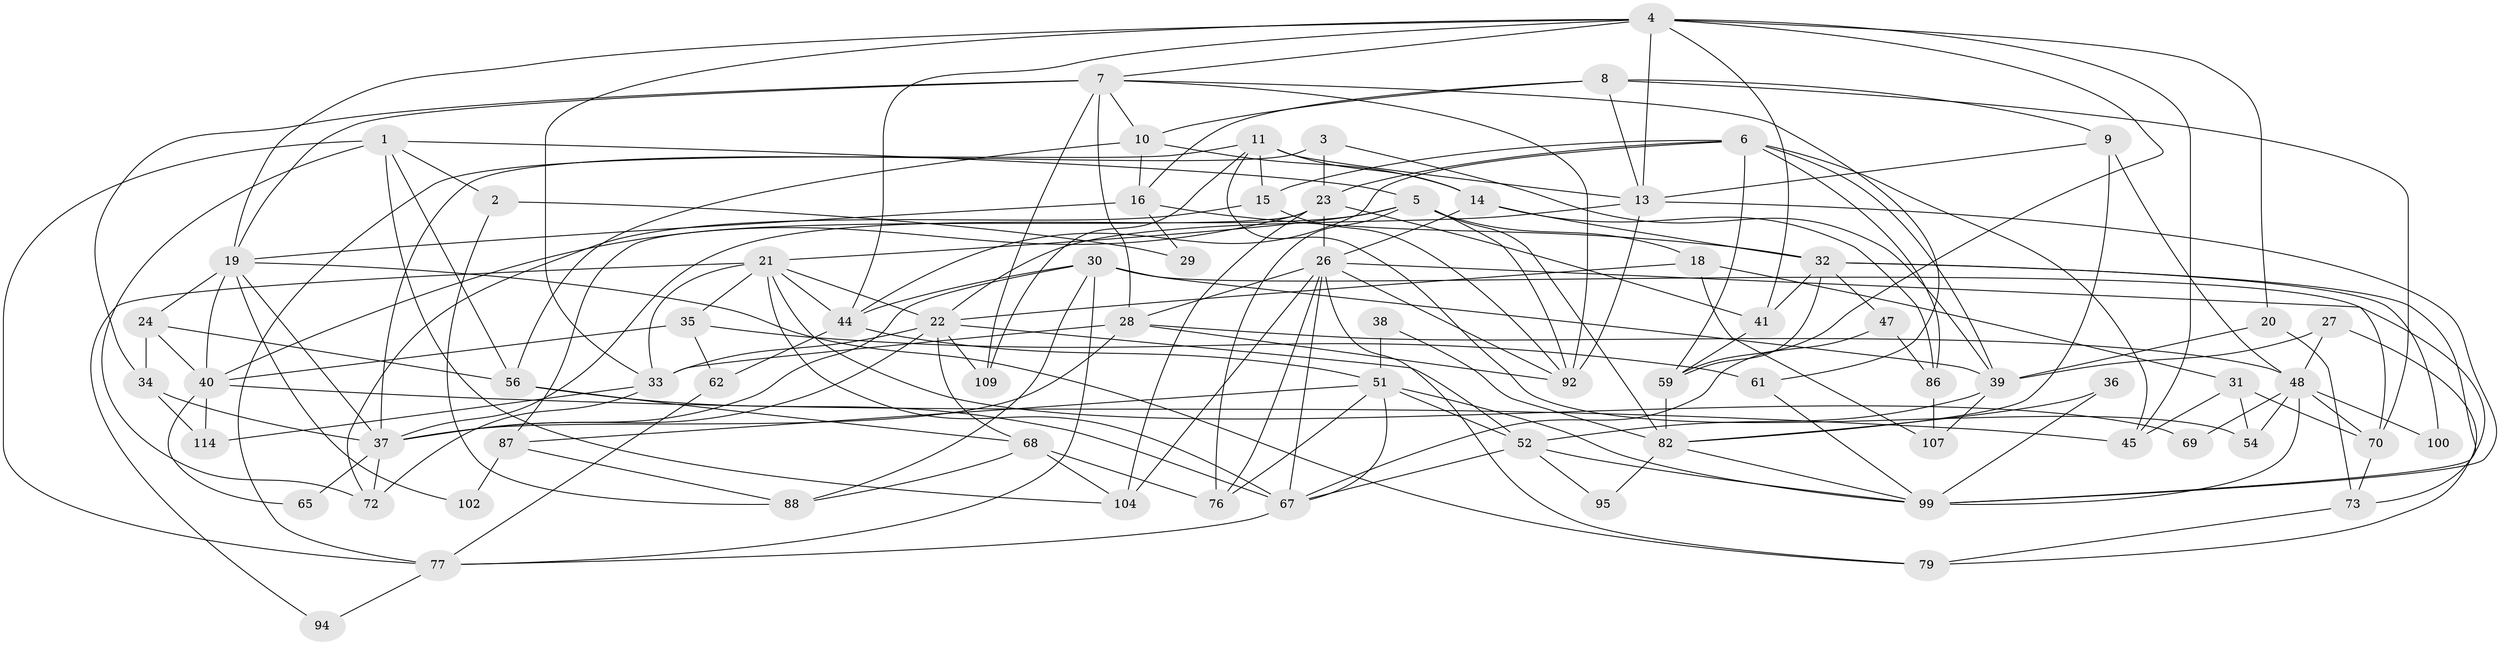// Generated by graph-tools (version 1.1) at 2025/52/02/27/25 19:52:09]
// undirected, 73 vertices, 179 edges
graph export_dot {
graph [start="1"]
  node [color=gray90,style=filled];
  1 [super="+108"];
  2;
  3 [super="+17"];
  4 [super="+83"];
  5 [super="+111"];
  6 [super="+12"];
  7 [super="+64"];
  8 [super="+25"];
  9;
  10 [super="+115"];
  11 [super="+75"];
  13 [super="+105"];
  14 [super="+42"];
  15;
  16 [super="+58"];
  18;
  19 [super="+90"];
  20 [super="+66"];
  21 [super="+113"];
  22 [super="+85"];
  23 [super="+46"];
  24;
  26 [super="+63"];
  27;
  28 [super="+43"];
  29;
  30 [super="+53"];
  31 [super="+57"];
  32 [super="+98"];
  33 [super="+80"];
  34;
  35 [super="+60"];
  36;
  37 [super="+97"];
  38;
  39 [super="+78"];
  40 [super="+112"];
  41;
  44;
  45 [super="+49"];
  47 [super="+89"];
  48 [super="+50"];
  51 [super="+74"];
  52 [super="+55"];
  54;
  56 [super="+71"];
  59 [super="+93"];
  61;
  62;
  65;
  67 [super="+91"];
  68 [super="+84"];
  69;
  70 [super="+81"];
  72;
  73;
  76 [super="+101"];
  77 [super="+96"];
  79;
  82 [super="+103"];
  86;
  87;
  88;
  92 [super="+110"];
  94;
  95;
  99 [super="+106"];
  100;
  102;
  104;
  107;
  109;
  114;
  1 -- 104;
  1 -- 2;
  1 -- 56;
  1 -- 77;
  1 -- 72;
  1 -- 5;
  2 -- 88;
  2 -- 29;
  3 -- 37 [weight=2];
  3 -- 23;
  3 -- 39;
  4 -- 44;
  4 -- 59;
  4 -- 7;
  4 -- 20;
  4 -- 41;
  4 -- 33;
  4 -- 13 [weight=2];
  4 -- 45;
  4 -- 19;
  5 -- 18;
  5 -- 92;
  5 -- 21;
  5 -- 76;
  5 -- 82;
  5 -- 37;
  6 -- 44;
  6 -- 39;
  6 -- 59;
  6 -- 45;
  6 -- 86;
  6 -- 15;
  6 -- 23;
  7 -- 19;
  7 -- 61;
  7 -- 109;
  7 -- 34;
  7 -- 28;
  7 -- 92;
  7 -- 10;
  8 -- 9;
  8 -- 13;
  8 -- 10 [weight=2];
  8 -- 16;
  8 -- 70 [weight=2];
  9 -- 82;
  9 -- 48;
  9 -- 13;
  10 -- 16;
  10 -- 14;
  10 -- 56;
  11 -- 54;
  11 -- 109;
  11 -- 77;
  11 -- 14;
  11 -- 15;
  11 -- 13;
  13 -- 92;
  13 -- 99;
  13 -- 22;
  14 -- 86;
  14 -- 32;
  14 -- 26;
  15 -- 92;
  15 -- 72;
  16 -- 29;
  16 -- 19;
  16 -- 32;
  18 -- 107;
  18 -- 31;
  18 -- 22;
  19 -- 40;
  19 -- 102;
  19 -- 24;
  19 -- 79;
  19 -- 37;
  20 -- 73;
  20 -- 39;
  21 -- 69;
  21 -- 22;
  21 -- 35;
  21 -- 33;
  21 -- 67;
  21 -- 44;
  21 -- 94;
  22 -- 109;
  22 -- 52;
  22 -- 33;
  22 -- 37;
  22 -- 68;
  23 -- 26 [weight=2];
  23 -- 87;
  23 -- 104;
  23 -- 41;
  23 -- 40;
  24 -- 34;
  24 -- 40;
  24 -- 56;
  26 -- 79;
  26 -- 104;
  26 -- 70;
  26 -- 28;
  26 -- 76;
  26 -- 92;
  26 -- 67;
  27 -- 79;
  27 -- 39;
  27 -- 48;
  28 -- 92;
  28 -- 33 [weight=2];
  28 -- 37;
  28 -- 48;
  30 -- 73;
  30 -- 88;
  30 -- 77;
  30 -- 44;
  30 -- 37;
  30 -- 39;
  31 -- 54;
  31 -- 45;
  31 -- 70;
  32 -- 41 [weight=2];
  32 -- 100;
  32 -- 99;
  32 -- 59;
  32 -- 47;
  33 -- 114;
  33 -- 72;
  34 -- 114;
  34 -- 37;
  35 -- 40;
  35 -- 61;
  35 -- 62;
  36 -- 82;
  36 -- 99;
  37 -- 65;
  37 -- 72;
  38 -- 82;
  38 -- 51;
  39 -- 52;
  39 -- 107;
  40 -- 45;
  40 -- 65;
  40 -- 114;
  41 -- 59;
  44 -- 62;
  44 -- 51;
  47 -- 67;
  47 -- 86;
  48 -- 69;
  48 -- 99;
  48 -- 100;
  48 -- 70;
  48 -- 54;
  51 -- 87;
  51 -- 52;
  51 -- 67;
  51 -- 99;
  51 -- 76;
  52 -- 95;
  52 -- 99;
  52 -- 67;
  56 -- 68;
  56 -- 67;
  59 -- 82;
  61 -- 99;
  62 -- 77;
  67 -- 77;
  68 -- 104;
  68 -- 88;
  68 -- 76;
  70 -- 73;
  73 -- 79;
  77 -- 94;
  82 -- 99;
  82 -- 95;
  86 -- 107;
  87 -- 88;
  87 -- 102;
}
